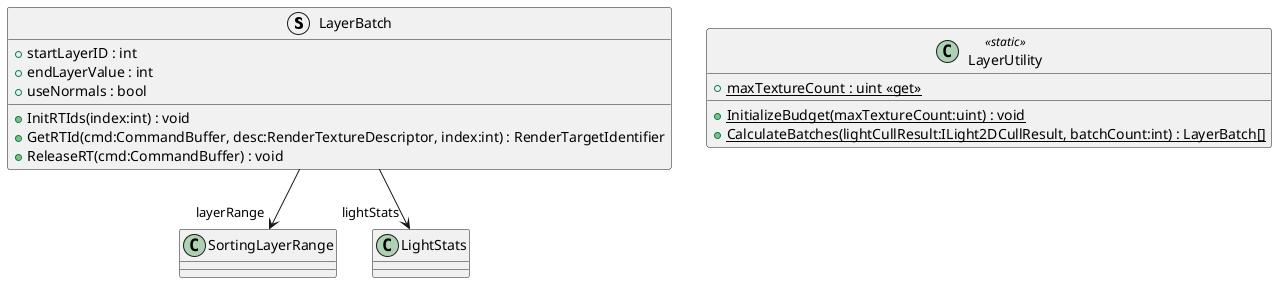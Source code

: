 @startuml
struct LayerBatch {
    + startLayerID : int
    + endLayerValue : int
    + useNormals : bool
    + InitRTIds(index:int) : void
    + GetRTId(cmd:CommandBuffer, desc:RenderTextureDescriptor, index:int) : RenderTargetIdentifier
    + ReleaseRT(cmd:CommandBuffer) : void
}
class LayerUtility <<static>> {
    + {static} maxTextureCount : uint <<get>>
    + {static} InitializeBudget(maxTextureCount:uint) : void
    + {static} CalculateBatches(lightCullResult:ILight2DCullResult, batchCount:int) : LayerBatch[]
}
LayerBatch --> "layerRange" SortingLayerRange
LayerBatch --> "lightStats" LightStats
@enduml
